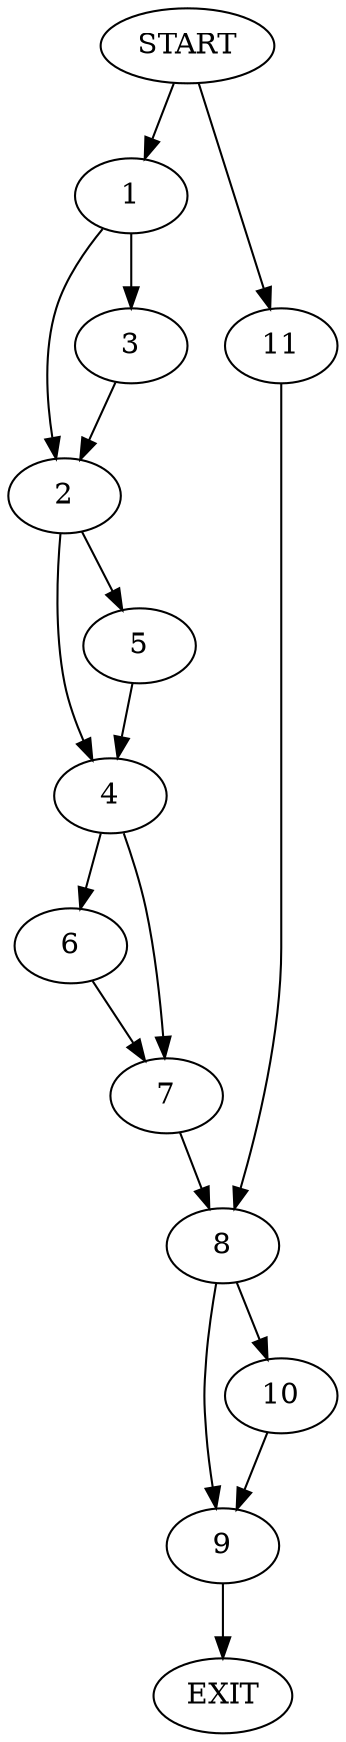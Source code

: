 digraph {
0 [label="START"]
12 [label="EXIT"]
0 -> 1
1 -> 2
1 -> 3
3 -> 2
2 -> 4
2 -> 5
5 -> 4
4 -> 6
4 -> 7
6 -> 7
7 -> 8
8 -> 9
8 -> 10
0 -> 11
11 -> 8
9 -> 12
10 -> 9
}
